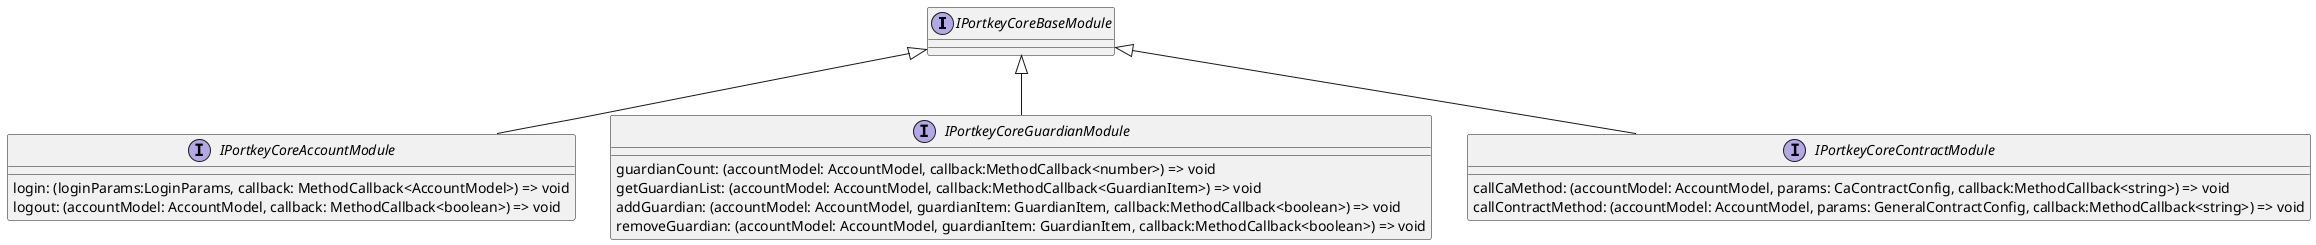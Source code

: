 @startuml module

interface IPortkeyCoreBaseModule {

}

interface IPortkeyCoreAccountModule extends IPortkeyCoreBaseModule{
    login: (loginParams:LoginParams, callback: MethodCallback<AccountModel>) => void
    logout: (accountModel: AccountModel, callback: MethodCallback<boolean>) => void
}

interface IPortkeyCoreGuardianModule extends IPortkeyCoreBaseModule{
    guardianCount: (accountModel: AccountModel, callback:MethodCallback<number>) => void
    getGuardianList: (accountModel: AccountModel, callback:MethodCallback<GuardianItem>) => void
    addGuardian: (accountModel: AccountModel, guardianItem: GuardianItem, callback:MethodCallback<boolean>) => void
    removeGuardian: (accountModel: AccountModel, guardianItem: GuardianItem, callback:MethodCallback<boolean>) => void
}

interface IPortkeyCoreContractModule extends IPortkeyCoreBaseModule{
    callCaMethod: (accountModel: AccountModel, params: CaContractConfig, callback:MethodCallback<string>) => void
    callContractMethod: (accountModel: AccountModel, params: GeneralContractConfig, callback:MethodCallback<string>) => void
}

@enduml